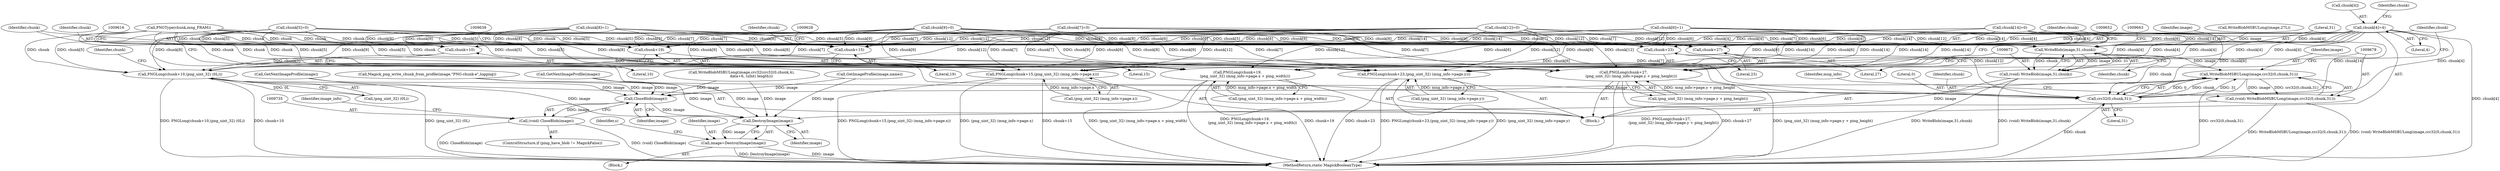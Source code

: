 digraph "0_ImageMagick_816ecab6c532ae086ff4186b3eaf4aa7092d536f@array" {
"1009581" [label="(Call,chunk[4]=4)"];
"1009611" [label="(Call,PNGLong(chunk+10,(png_uint_32) (0L)))"];
"1009612" [label="(Call,chunk+10)"];
"1009623" [label="(Call,PNGLong(chunk+15,(png_uint_32) (mng_info->page.x)))"];
"1009624" [label="(Call,chunk+15)"];
"1009634" [label="(Call,PNGLong(chunk+19,\n             (png_uint_32) (mng_info->page.x + ping_width)))"];
"1009635" [label="(Call,chunk+19)"];
"1009647" [label="(Call,PNGLong(chunk+23,(png_uint_32) (mng_info->page.y)))"];
"1009648" [label="(Call,chunk+23)"];
"1009658" [label="(Call,PNGLong(chunk+27,\n             (png_uint_32) (mng_info->page.y + ping_height)))"];
"1009659" [label="(Call,chunk+27)"];
"1009673" [label="(Call,WriteBlob(image,31,chunk))"];
"1009671" [label="(Call,(void) WriteBlob(image,31,chunk))"];
"1009679" [label="(Call,WriteBlobMSBULong(image,crc32(0,chunk,31)))"];
"1009677" [label="(Call,(void) WriteBlobMSBULong(image,crc32(0,chunk,31)))"];
"1009736" [label="(Call,CloseBlob(image))"];
"1009734" [label="(Call,(void) CloseBlob(image))"];
"1009744" [label="(Call,DestroyImage(image))"];
"1009742" [label="(Call,image=DestroyImage(image))"];
"1009681" [label="(Call,crc32(0,chunk,31))"];
"1009687" [label="(Identifier,mng_info)"];
"1009627" [label="(Call,(png_uint_32) (mng_info->page.x))"];
"1009618" [label="(Call,chunk[14]=0)"];
"1009650" [label="(Literal,23)"];
"1009615" [label="(Call,(png_uint_32) (0L))"];
"1009660" [label="(Identifier,chunk)"];
"1009636" [label="(Identifier,chunk)"];
"1009674" [label="(Identifier,image)"];
"1009681" [label="(Call,crc32(0,chunk,31))"];
"1009677" [label="(Call,(void) WriteBlobMSBULong(image,crc32(0,chunk,31)))"];
"1009748" [label="(Identifier,s)"];
"1009684" [label="(Literal,31)"];
"1009591" [label="(Call,chunk[6]=1)"];
"1009779" [label="(MethodReturn,static MagickBooleanType)"];
"1009736" [label="(Call,CloseBlob(image))"];
"1009673" [label="(Call,WriteBlob(image,31,chunk))"];
"1009571" [label="(Call,WriteBlobMSBULong(image,27L))"];
"1009585" [label="(Literal,4)"];
"1009671" [label="(Call,(void) WriteBlob(image,31,chunk))"];
"1009397" [label="(Call,GetNextImageProfile(image))"];
"1009730" [label="(ControlStructure,if (ping_have_blob != MagickFalse))"];
"1009649" [label="(Identifier,chunk)"];
"1009612" [label="(Call,chunk+10)"];
"1009491" [label="(Call,WriteBlobMSBULong(image,crc32(crc32(0,chunk,4),\n                 data+6, (uInt) length)))"];
"1009601" [label="(Call,chunk[8]=1)"];
"1009596" [label="(Call,chunk[7]=0)"];
"1009682" [label="(Literal,0)"];
"1009581" [label="(Call,chunk[4]=4)"];
"1009634" [label="(Call,PNGLong(chunk+19,\n             (png_uint_32) (mng_info->page.x + ping_width)))"];
"1009582" [label="(Call,chunk[4])"];
"1009574" [label="(Call,PNGType(chunk,mng_FRAM))"];
"1009737" [label="(Identifier,image)"];
"1009638" [label="(Call,(png_uint_32) (mng_info->page.x + ping_width))"];
"1009675" [label="(Literal,31)"];
"1009635" [label="(Call,chunk+19)"];
"1009567" [label="(Block,)"];
"1009662" [label="(Call,(png_uint_32) (mng_info->page.y + ping_height))"];
"1009679" [label="(Call,WriteBlobMSBULong(image,crc32(0,chunk,31)))"];
"1009378" [label="(Call,Magick_png_write_chunk_from_profile(image,\"PNG-chunk-e\",logging))"];
"1009623" [label="(Call,PNGLong(chunk+15,(png_uint_32) (mng_info->page.x)))"];
"1009659" [label="(Call,chunk+27)"];
"1008082" [label="(Call,chunk[12]=0)"];
"1009739" [label="(Identifier,image_info)"];
"1009647" [label="(Call,PNGLong(chunk+23,(png_uint_32) (mng_info->page.y)))"];
"1009680" [label="(Identifier,image)"];
"1009415" [label="(Call,GetImageProfile(image,name))"];
"1009742" [label="(Call,image=DestroyImage(image))"];
"1000223" [label="(Block,)"];
"1009625" [label="(Identifier,chunk)"];
"1009637" [label="(Literal,19)"];
"1009734" [label="(Call,(void) CloseBlob(image))"];
"1009648" [label="(Call,chunk+23)"];
"1009658" [label="(Call,PNGLong(chunk+27,\n             (png_uint_32) (mng_info->page.y + ping_height)))"];
"1009613" [label="(Identifier,chunk)"];
"1009743" [label="(Identifier,image)"];
"1009511" [label="(Call,GetNextImageProfile(image))"];
"1009611" [label="(Call,PNGLong(chunk+10,(png_uint_32) (0L)))"];
"1009745" [label="(Identifier,image)"];
"1009588" [label="(Identifier,chunk)"];
"1009614" [label="(Literal,10)"];
"1009620" [label="(Identifier,chunk)"];
"1009744" [label="(Call,DestroyImage(image))"];
"1009651" [label="(Call,(png_uint_32) (mng_info->page.y))"];
"1009661" [label="(Literal,27)"];
"1009683" [label="(Identifier,chunk)"];
"1009676" [label="(Identifier,chunk)"];
"1009626" [label="(Literal,15)"];
"1009606" [label="(Call,chunk[9]=0)"];
"1009586" [label="(Call,chunk[5]=0)"];
"1009624" [label="(Call,chunk+15)"];
"1009581" -> "1009567"  [label="AST: "];
"1009581" -> "1009585"  [label="CFG: "];
"1009582" -> "1009581"  [label="AST: "];
"1009585" -> "1009581"  [label="AST: "];
"1009588" -> "1009581"  [label="CFG: "];
"1009581" -> "1009779"  [label="DDG: chunk[4]"];
"1009581" -> "1009611"  [label="DDG: chunk[4]"];
"1009581" -> "1009612"  [label="DDG: chunk[4]"];
"1009581" -> "1009623"  [label="DDG: chunk[4]"];
"1009581" -> "1009624"  [label="DDG: chunk[4]"];
"1009581" -> "1009634"  [label="DDG: chunk[4]"];
"1009581" -> "1009635"  [label="DDG: chunk[4]"];
"1009581" -> "1009647"  [label="DDG: chunk[4]"];
"1009581" -> "1009648"  [label="DDG: chunk[4]"];
"1009581" -> "1009658"  [label="DDG: chunk[4]"];
"1009581" -> "1009659"  [label="DDG: chunk[4]"];
"1009581" -> "1009673"  [label="DDG: chunk[4]"];
"1009581" -> "1009681"  [label="DDG: chunk[4]"];
"1009611" -> "1009567"  [label="AST: "];
"1009611" -> "1009615"  [label="CFG: "];
"1009612" -> "1009611"  [label="AST: "];
"1009615" -> "1009611"  [label="AST: "];
"1009620" -> "1009611"  [label="CFG: "];
"1009611" -> "1009779"  [label="DDG: PNGLong(chunk+10,(png_uint_32) (0L))"];
"1009611" -> "1009779"  [label="DDG: chunk+10"];
"1009611" -> "1009779"  [label="DDG: (png_uint_32) (0L)"];
"1009601" -> "1009611"  [label="DDG: chunk[8]"];
"1008082" -> "1009611"  [label="DDG: chunk[12]"];
"1009574" -> "1009611"  [label="DDG: chunk"];
"1009596" -> "1009611"  [label="DDG: chunk[7]"];
"1009586" -> "1009611"  [label="DDG: chunk[5]"];
"1009591" -> "1009611"  [label="DDG: chunk[6]"];
"1009606" -> "1009611"  [label="DDG: chunk[9]"];
"1009615" -> "1009611"  [label="DDG: 0L"];
"1009612" -> "1009614"  [label="CFG: "];
"1009613" -> "1009612"  [label="AST: "];
"1009614" -> "1009612"  [label="AST: "];
"1009616" -> "1009612"  [label="CFG: "];
"1009601" -> "1009612"  [label="DDG: chunk[8]"];
"1008082" -> "1009612"  [label="DDG: chunk[12]"];
"1009574" -> "1009612"  [label="DDG: chunk"];
"1009596" -> "1009612"  [label="DDG: chunk[7]"];
"1009586" -> "1009612"  [label="DDG: chunk[5]"];
"1009591" -> "1009612"  [label="DDG: chunk[6]"];
"1009606" -> "1009612"  [label="DDG: chunk[9]"];
"1009623" -> "1009567"  [label="AST: "];
"1009623" -> "1009627"  [label="CFG: "];
"1009624" -> "1009623"  [label="AST: "];
"1009627" -> "1009623"  [label="AST: "];
"1009636" -> "1009623"  [label="CFG: "];
"1009623" -> "1009779"  [label="DDG: (png_uint_32) (mng_info->page.x)"];
"1009623" -> "1009779"  [label="DDG: chunk+15"];
"1009623" -> "1009779"  [label="DDG: PNGLong(chunk+15,(png_uint_32) (mng_info->page.x))"];
"1009601" -> "1009623"  [label="DDG: chunk[8]"];
"1008082" -> "1009623"  [label="DDG: chunk[12]"];
"1009618" -> "1009623"  [label="DDG: chunk[14]"];
"1009596" -> "1009623"  [label="DDG: chunk[7]"];
"1009586" -> "1009623"  [label="DDG: chunk[5]"];
"1009591" -> "1009623"  [label="DDG: chunk[6]"];
"1009606" -> "1009623"  [label="DDG: chunk[9]"];
"1009574" -> "1009623"  [label="DDG: chunk"];
"1009627" -> "1009623"  [label="DDG: mng_info->page.x"];
"1009624" -> "1009626"  [label="CFG: "];
"1009625" -> "1009624"  [label="AST: "];
"1009626" -> "1009624"  [label="AST: "];
"1009628" -> "1009624"  [label="CFG: "];
"1009601" -> "1009624"  [label="DDG: chunk[8]"];
"1008082" -> "1009624"  [label="DDG: chunk[12]"];
"1009618" -> "1009624"  [label="DDG: chunk[14]"];
"1009596" -> "1009624"  [label="DDG: chunk[7]"];
"1009586" -> "1009624"  [label="DDG: chunk[5]"];
"1009591" -> "1009624"  [label="DDG: chunk[6]"];
"1009606" -> "1009624"  [label="DDG: chunk[9]"];
"1009574" -> "1009624"  [label="DDG: chunk"];
"1009634" -> "1009567"  [label="AST: "];
"1009634" -> "1009638"  [label="CFG: "];
"1009635" -> "1009634"  [label="AST: "];
"1009638" -> "1009634"  [label="AST: "];
"1009649" -> "1009634"  [label="CFG: "];
"1009634" -> "1009779"  [label="DDG: PNGLong(chunk+19,\n             (png_uint_32) (mng_info->page.x + ping_width))"];
"1009634" -> "1009779"  [label="DDG: chunk+19"];
"1009634" -> "1009779"  [label="DDG: (png_uint_32) (mng_info->page.x + ping_width)"];
"1009601" -> "1009634"  [label="DDG: chunk[8]"];
"1008082" -> "1009634"  [label="DDG: chunk[12]"];
"1009618" -> "1009634"  [label="DDG: chunk[14]"];
"1009596" -> "1009634"  [label="DDG: chunk[7]"];
"1009586" -> "1009634"  [label="DDG: chunk[5]"];
"1009591" -> "1009634"  [label="DDG: chunk[6]"];
"1009606" -> "1009634"  [label="DDG: chunk[9]"];
"1009574" -> "1009634"  [label="DDG: chunk"];
"1009638" -> "1009634"  [label="DDG: mng_info->page.x + ping_width"];
"1009635" -> "1009637"  [label="CFG: "];
"1009636" -> "1009635"  [label="AST: "];
"1009637" -> "1009635"  [label="AST: "];
"1009639" -> "1009635"  [label="CFG: "];
"1009601" -> "1009635"  [label="DDG: chunk[8]"];
"1008082" -> "1009635"  [label="DDG: chunk[12]"];
"1009618" -> "1009635"  [label="DDG: chunk[14]"];
"1009596" -> "1009635"  [label="DDG: chunk[7]"];
"1009586" -> "1009635"  [label="DDG: chunk[5]"];
"1009591" -> "1009635"  [label="DDG: chunk[6]"];
"1009606" -> "1009635"  [label="DDG: chunk[9]"];
"1009574" -> "1009635"  [label="DDG: chunk"];
"1009647" -> "1009567"  [label="AST: "];
"1009647" -> "1009651"  [label="CFG: "];
"1009648" -> "1009647"  [label="AST: "];
"1009651" -> "1009647"  [label="AST: "];
"1009660" -> "1009647"  [label="CFG: "];
"1009647" -> "1009779"  [label="DDG: PNGLong(chunk+23,(png_uint_32) (mng_info->page.y))"];
"1009647" -> "1009779"  [label="DDG: (png_uint_32) (mng_info->page.y)"];
"1009647" -> "1009779"  [label="DDG: chunk+23"];
"1009601" -> "1009647"  [label="DDG: chunk[8]"];
"1008082" -> "1009647"  [label="DDG: chunk[12]"];
"1009618" -> "1009647"  [label="DDG: chunk[14]"];
"1009596" -> "1009647"  [label="DDG: chunk[7]"];
"1009586" -> "1009647"  [label="DDG: chunk[5]"];
"1009591" -> "1009647"  [label="DDG: chunk[6]"];
"1009606" -> "1009647"  [label="DDG: chunk[9]"];
"1009574" -> "1009647"  [label="DDG: chunk"];
"1009651" -> "1009647"  [label="DDG: mng_info->page.y"];
"1009648" -> "1009650"  [label="CFG: "];
"1009649" -> "1009648"  [label="AST: "];
"1009650" -> "1009648"  [label="AST: "];
"1009652" -> "1009648"  [label="CFG: "];
"1009601" -> "1009648"  [label="DDG: chunk[8]"];
"1008082" -> "1009648"  [label="DDG: chunk[12]"];
"1009618" -> "1009648"  [label="DDG: chunk[14]"];
"1009596" -> "1009648"  [label="DDG: chunk[7]"];
"1009586" -> "1009648"  [label="DDG: chunk[5]"];
"1009591" -> "1009648"  [label="DDG: chunk[6]"];
"1009606" -> "1009648"  [label="DDG: chunk[9]"];
"1009574" -> "1009648"  [label="DDG: chunk"];
"1009658" -> "1009567"  [label="AST: "];
"1009658" -> "1009662"  [label="CFG: "];
"1009659" -> "1009658"  [label="AST: "];
"1009662" -> "1009658"  [label="AST: "];
"1009672" -> "1009658"  [label="CFG: "];
"1009658" -> "1009779"  [label="DDG: (png_uint_32) (mng_info->page.y + ping_height)"];
"1009658" -> "1009779"  [label="DDG: PNGLong(chunk+27,\n             (png_uint_32) (mng_info->page.y + ping_height))"];
"1009658" -> "1009779"  [label="DDG: chunk+27"];
"1009601" -> "1009658"  [label="DDG: chunk[8]"];
"1008082" -> "1009658"  [label="DDG: chunk[12]"];
"1009618" -> "1009658"  [label="DDG: chunk[14]"];
"1009596" -> "1009658"  [label="DDG: chunk[7]"];
"1009586" -> "1009658"  [label="DDG: chunk[5]"];
"1009591" -> "1009658"  [label="DDG: chunk[6]"];
"1009606" -> "1009658"  [label="DDG: chunk[9]"];
"1009574" -> "1009658"  [label="DDG: chunk"];
"1009662" -> "1009658"  [label="DDG: mng_info->page.y + ping_height"];
"1009659" -> "1009661"  [label="CFG: "];
"1009660" -> "1009659"  [label="AST: "];
"1009661" -> "1009659"  [label="AST: "];
"1009663" -> "1009659"  [label="CFG: "];
"1009601" -> "1009659"  [label="DDG: chunk[8]"];
"1008082" -> "1009659"  [label="DDG: chunk[12]"];
"1009618" -> "1009659"  [label="DDG: chunk[14]"];
"1009596" -> "1009659"  [label="DDG: chunk[7]"];
"1009586" -> "1009659"  [label="DDG: chunk[5]"];
"1009591" -> "1009659"  [label="DDG: chunk[6]"];
"1009606" -> "1009659"  [label="DDG: chunk[9]"];
"1009574" -> "1009659"  [label="DDG: chunk"];
"1009673" -> "1009671"  [label="AST: "];
"1009673" -> "1009676"  [label="CFG: "];
"1009674" -> "1009673"  [label="AST: "];
"1009675" -> "1009673"  [label="AST: "];
"1009676" -> "1009673"  [label="AST: "];
"1009671" -> "1009673"  [label="CFG: "];
"1009673" -> "1009671"  [label="DDG: image"];
"1009673" -> "1009671"  [label="DDG: 31"];
"1009673" -> "1009671"  [label="DDG: chunk"];
"1009571" -> "1009673"  [label="DDG: image"];
"1009601" -> "1009673"  [label="DDG: chunk[8]"];
"1009618" -> "1009673"  [label="DDG: chunk[14]"];
"1009596" -> "1009673"  [label="DDG: chunk[7]"];
"1009586" -> "1009673"  [label="DDG: chunk[5]"];
"1008082" -> "1009673"  [label="DDG: chunk[12]"];
"1009591" -> "1009673"  [label="DDG: chunk[6]"];
"1009606" -> "1009673"  [label="DDG: chunk[9]"];
"1009574" -> "1009673"  [label="DDG: chunk"];
"1009673" -> "1009679"  [label="DDG: image"];
"1009673" -> "1009681"  [label="DDG: chunk"];
"1009671" -> "1009567"  [label="AST: "];
"1009672" -> "1009671"  [label="AST: "];
"1009678" -> "1009671"  [label="CFG: "];
"1009671" -> "1009779"  [label="DDG: WriteBlob(image,31,chunk)"];
"1009671" -> "1009779"  [label="DDG: (void) WriteBlob(image,31,chunk)"];
"1009679" -> "1009677"  [label="AST: "];
"1009679" -> "1009681"  [label="CFG: "];
"1009680" -> "1009679"  [label="AST: "];
"1009681" -> "1009679"  [label="AST: "];
"1009677" -> "1009679"  [label="CFG: "];
"1009679" -> "1009779"  [label="DDG: crc32(0,chunk,31)"];
"1009679" -> "1009677"  [label="DDG: image"];
"1009679" -> "1009677"  [label="DDG: crc32(0,chunk,31)"];
"1009681" -> "1009679"  [label="DDG: 0"];
"1009681" -> "1009679"  [label="DDG: chunk"];
"1009681" -> "1009679"  [label="DDG: 31"];
"1009679" -> "1009736"  [label="DDG: image"];
"1009679" -> "1009744"  [label="DDG: image"];
"1009677" -> "1009567"  [label="AST: "];
"1009678" -> "1009677"  [label="AST: "];
"1009687" -> "1009677"  [label="CFG: "];
"1009677" -> "1009779"  [label="DDG: WriteBlobMSBULong(image,crc32(0,chunk,31))"];
"1009677" -> "1009779"  [label="DDG: (void) WriteBlobMSBULong(image,crc32(0,chunk,31))"];
"1009736" -> "1009734"  [label="AST: "];
"1009736" -> "1009737"  [label="CFG: "];
"1009737" -> "1009736"  [label="AST: "];
"1009734" -> "1009736"  [label="CFG: "];
"1009736" -> "1009734"  [label="DDG: image"];
"1009511" -> "1009736"  [label="DDG: image"];
"1009378" -> "1009736"  [label="DDG: image"];
"1009397" -> "1009736"  [label="DDG: image"];
"1009415" -> "1009736"  [label="DDG: image"];
"1009491" -> "1009736"  [label="DDG: image"];
"1009736" -> "1009744"  [label="DDG: image"];
"1009734" -> "1009730"  [label="AST: "];
"1009735" -> "1009734"  [label="AST: "];
"1009739" -> "1009734"  [label="CFG: "];
"1009734" -> "1009779"  [label="DDG: CloseBlob(image)"];
"1009734" -> "1009779"  [label="DDG: (void) CloseBlob(image)"];
"1009744" -> "1009742"  [label="AST: "];
"1009744" -> "1009745"  [label="CFG: "];
"1009745" -> "1009744"  [label="AST: "];
"1009742" -> "1009744"  [label="CFG: "];
"1009744" -> "1009742"  [label="DDG: image"];
"1009511" -> "1009744"  [label="DDG: image"];
"1009378" -> "1009744"  [label="DDG: image"];
"1009397" -> "1009744"  [label="DDG: image"];
"1009415" -> "1009744"  [label="DDG: image"];
"1009491" -> "1009744"  [label="DDG: image"];
"1009742" -> "1000223"  [label="AST: "];
"1009743" -> "1009742"  [label="AST: "];
"1009748" -> "1009742"  [label="CFG: "];
"1009742" -> "1009779"  [label="DDG: image"];
"1009742" -> "1009779"  [label="DDG: DestroyImage(image)"];
"1009681" -> "1009684"  [label="CFG: "];
"1009682" -> "1009681"  [label="AST: "];
"1009683" -> "1009681"  [label="AST: "];
"1009684" -> "1009681"  [label="AST: "];
"1009681" -> "1009779"  [label="DDG: chunk"];
"1009601" -> "1009681"  [label="DDG: chunk[8]"];
"1008082" -> "1009681"  [label="DDG: chunk[12]"];
"1009618" -> "1009681"  [label="DDG: chunk[14]"];
"1009596" -> "1009681"  [label="DDG: chunk[7]"];
"1009586" -> "1009681"  [label="DDG: chunk[5]"];
"1009591" -> "1009681"  [label="DDG: chunk[6]"];
"1009606" -> "1009681"  [label="DDG: chunk[9]"];
}
